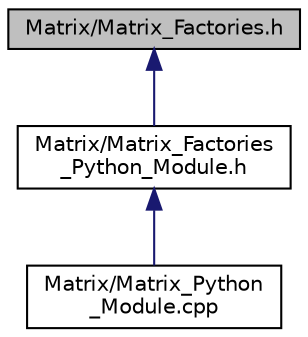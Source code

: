 digraph "Matrix/Matrix_Factories.h"
{
 // INTERACTIVE_SVG=YES
 // LATEX_PDF_SIZE
  bgcolor="transparent";
  edge [fontname="Helvetica",fontsize="10",labelfontname="Helvetica",labelfontsize="10"];
  node [fontname="Helvetica",fontsize="10",shape=record];
  Node1 [label="Matrix/Matrix_Factories.h",height=0.2,width=0.4,color="black", fillcolor="grey75", style="filled", fontcolor="black",tooltip="PySYCL Matrix Factories."];
  Node1 -> Node2 [dir="back",color="midnightblue",fontsize="10",style="solid",fontname="Helvetica"];
  Node2 [label="Matrix/Matrix_Factories\l_Python_Module.h",height=0.2,width=0.4,color="black",URL="$_matrix___factories___python___module_8h.html",tooltip="Python module for an matrix factories in PySYCL."];
  Node2 -> Node3 [dir="back",color="midnightblue",fontsize="10",style="solid",fontname="Helvetica"];
  Node3 [label="Matrix/Matrix_Python\l_Module.cpp",height=0.2,width=0.4,color="black",URL="$_matrix___python___module_8cpp.html",tooltip="Python module for matrices in PySYCL."];
}
